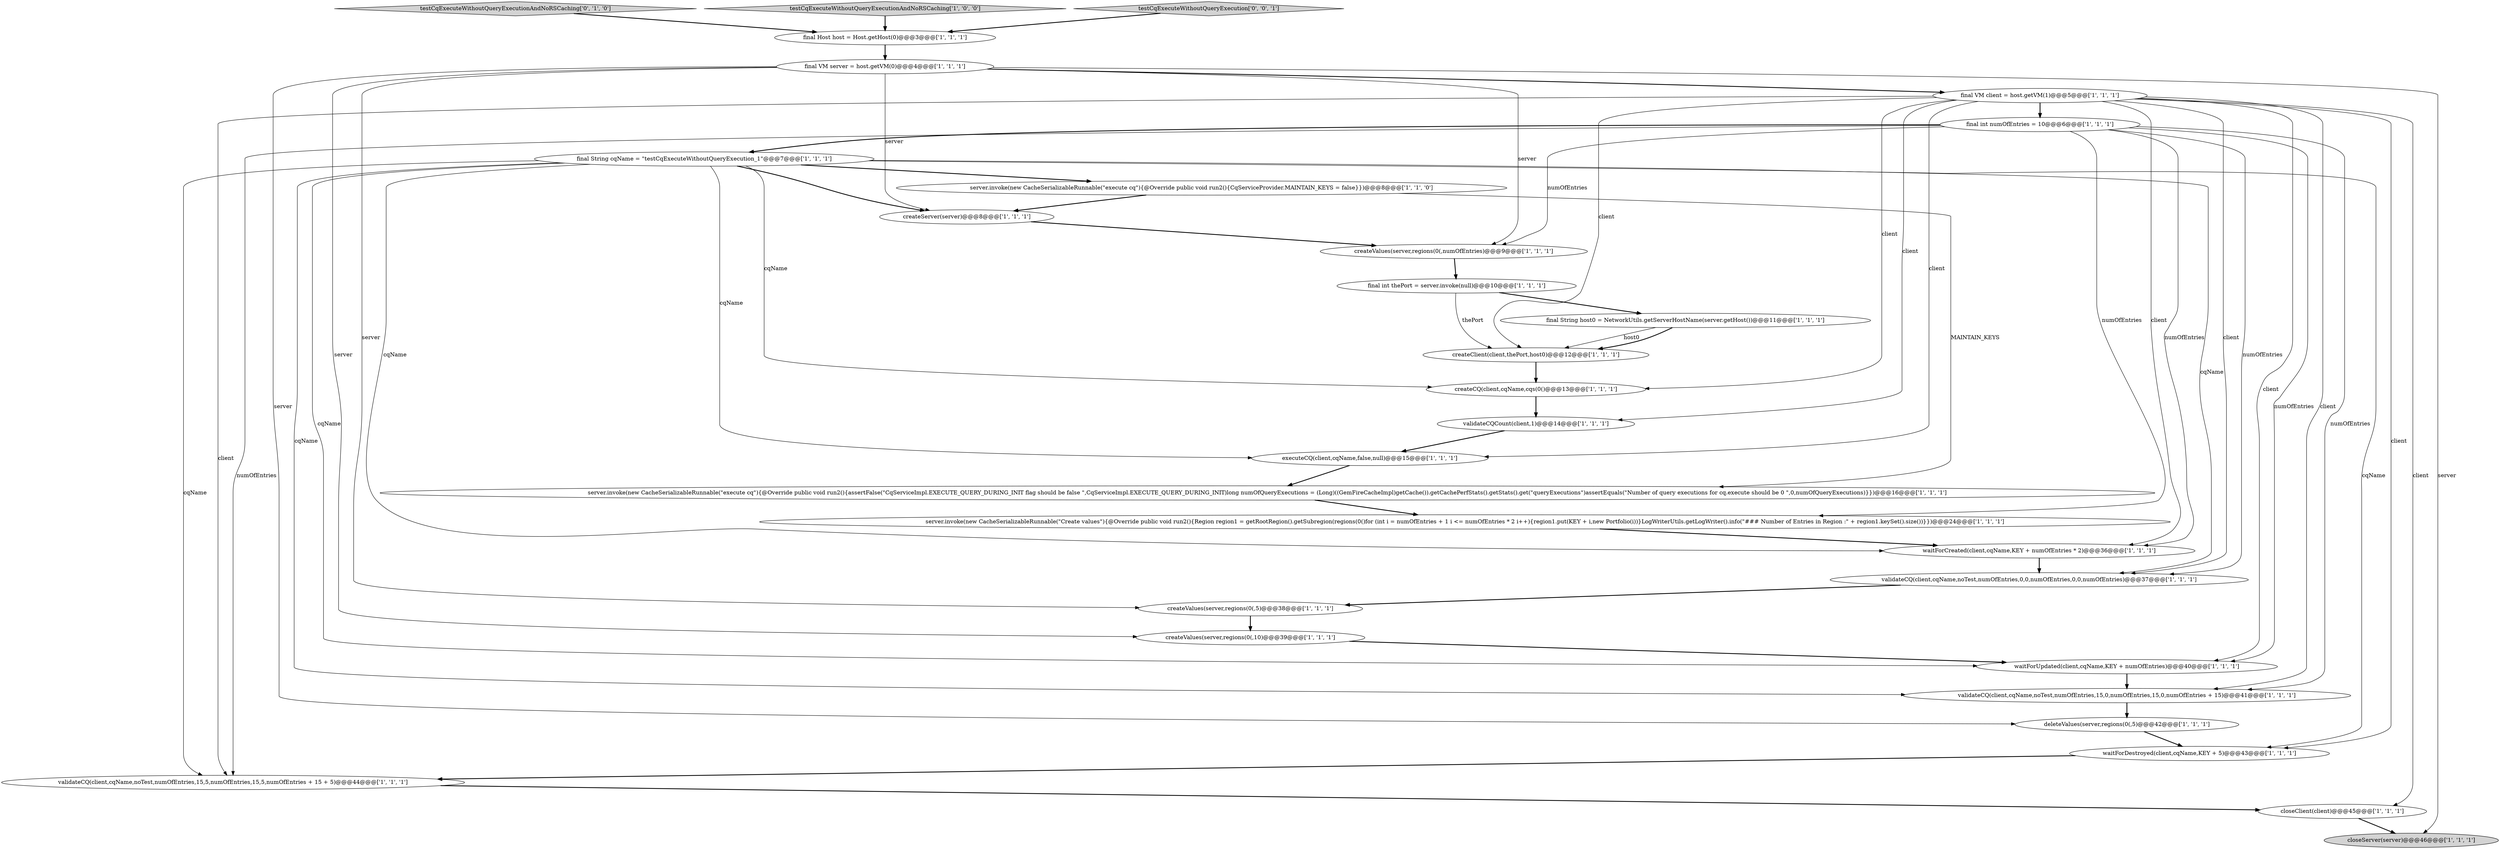 digraph {
22 [style = filled, label = "waitForCreated(client,cqName,KEY + numOfEntries * 2)@@@36@@@['1', '1', '1']", fillcolor = white, shape = ellipse image = "AAA0AAABBB1BBB"];
15 [style = filled, label = "deleteValues(server,regions(0(,5)@@@42@@@['1', '1', '1']", fillcolor = white, shape = ellipse image = "AAA0AAABBB1BBB"];
28 [style = filled, label = "testCqExecuteWithoutQueryExecutionAndNoRSCaching['0', '1', '0']", fillcolor = lightgray, shape = diamond image = "AAA0AAABBB2BBB"];
16 [style = filled, label = "final String cqName = \"testCqExecuteWithoutQueryExecution_1\"@@@7@@@['1', '1', '1']", fillcolor = white, shape = ellipse image = "AAA0AAABBB1BBB"];
10 [style = filled, label = "server.invoke(new CacheSerializableRunnable(\"execute cq\"){@Override public void run2(){assertFalse(\"CqServiceImpl.EXECUTE_QUERY_DURING_INIT flag should be false \",CqServiceImpl.EXECUTE_QUERY_DURING_INIT)long numOfQueryExecutions = (Long)((GemFireCacheImpl)getCache()).getCachePerfStats().getStats().get(\"queryExecutions\")assertEquals(\"Number of query executions for cq.execute should be 0 \",0,numOfQueryExecutions)}})@@@16@@@['1', '1', '1']", fillcolor = white, shape = ellipse image = "AAA0AAABBB1BBB"];
17 [style = filled, label = "testCqExecuteWithoutQueryExecutionAndNoRSCaching['1', '0', '0']", fillcolor = lightgray, shape = diamond image = "AAA0AAABBB1BBB"];
2 [style = filled, label = "waitForUpdated(client,cqName,KEY + numOfEntries)@@@40@@@['1', '1', '1']", fillcolor = white, shape = ellipse image = "AAA0AAABBB1BBB"];
24 [style = filled, label = "closeClient(client)@@@45@@@['1', '1', '1']", fillcolor = white, shape = ellipse image = "AAA0AAABBB1BBB"];
26 [style = filled, label = "createServer(server)@@@8@@@['1', '1', '1']", fillcolor = white, shape = ellipse image = "AAA0AAABBB1BBB"];
20 [style = filled, label = "server.invoke(new CacheSerializableRunnable(\"Create values\"){@Override public void run2(){Region region1 = getRootRegion().getSubregion(regions(0()for (int i = numOfEntries + 1 i <= numOfEntries * 2 i++){region1.put(KEY + i,new Portfolio(i))}LogWriterUtils.getLogWriter().info(\"### Number of Entries in Region :\" + region1.keySet().size())}})@@@24@@@['1', '1', '1']", fillcolor = white, shape = ellipse image = "AAA0AAABBB1BBB"];
11 [style = filled, label = "executeCQ(client,cqName,false,null)@@@15@@@['1', '1', '1']", fillcolor = white, shape = ellipse image = "AAA0AAABBB1BBB"];
1 [style = filled, label = "final VM server = host.getVM(0)@@@4@@@['1', '1', '1']", fillcolor = white, shape = ellipse image = "AAA0AAABBB1BBB"];
7 [style = filled, label = "final int thePort = server.invoke(null)@@@10@@@['1', '1', '1']", fillcolor = white, shape = ellipse image = "AAA0AAABBB1BBB"];
9 [style = filled, label = "createClient(client,thePort,host0)@@@12@@@['1', '1', '1']", fillcolor = white, shape = ellipse image = "AAA0AAABBB1BBB"];
4 [style = filled, label = "validateCQCount(client,1)@@@14@@@['1', '1', '1']", fillcolor = white, shape = ellipse image = "AAA0AAABBB1BBB"];
21 [style = filled, label = "server.invoke(new CacheSerializableRunnable(\"execute cq\"){@Override public void run2(){CqServiceProvider.MAINTAIN_KEYS = false}})@@@8@@@['1', '1', '0']", fillcolor = white, shape = ellipse image = "AAA0AAABBB1BBB"];
3 [style = filled, label = "final Host host = Host.getHost(0)@@@3@@@['1', '1', '1']", fillcolor = white, shape = ellipse image = "AAA0AAABBB1BBB"];
23 [style = filled, label = "createCQ(client,cqName,cqs(0()@@@13@@@['1', '1', '1']", fillcolor = white, shape = ellipse image = "AAA0AAABBB1BBB"];
19 [style = filled, label = "validateCQ(client,cqName,noTest,numOfEntries,15,5,numOfEntries,15,5,numOfEntries + 15 + 5)@@@44@@@['1', '1', '1']", fillcolor = white, shape = ellipse image = "AAA0AAABBB1BBB"];
29 [style = filled, label = "testCqExecuteWithoutQueryExecution['0', '0', '1']", fillcolor = lightgray, shape = diamond image = "AAA0AAABBB3BBB"];
8 [style = filled, label = "createValues(server,regions(0(,10)@@@39@@@['1', '1', '1']", fillcolor = white, shape = ellipse image = "AAA0AAABBB1BBB"];
5 [style = filled, label = "validateCQ(client,cqName,noTest,numOfEntries,15,0,numOfEntries,15,0,numOfEntries + 15)@@@41@@@['1', '1', '1']", fillcolor = white, shape = ellipse image = "AAA0AAABBB1BBB"];
13 [style = filled, label = "closeServer(server)@@@46@@@['1', '1', '1']", fillcolor = lightgray, shape = ellipse image = "AAA0AAABBB1BBB"];
12 [style = filled, label = "final VM client = host.getVM(1)@@@5@@@['1', '1', '1']", fillcolor = white, shape = ellipse image = "AAA0AAABBB1BBB"];
18 [style = filled, label = "final int numOfEntries = 10@@@6@@@['1', '1', '1']", fillcolor = white, shape = ellipse image = "AAA0AAABBB1BBB"];
14 [style = filled, label = "final String host0 = NetworkUtils.getServerHostName(server.getHost())@@@11@@@['1', '1', '1']", fillcolor = white, shape = ellipse image = "AAA0AAABBB1BBB"];
0 [style = filled, label = "createValues(server,regions(0(,numOfEntries)@@@9@@@['1', '1', '1']", fillcolor = white, shape = ellipse image = "AAA0AAABBB1BBB"];
6 [style = filled, label = "waitForDestroyed(client,cqName,KEY + 5)@@@43@@@['1', '1', '1']", fillcolor = white, shape = ellipse image = "AAA0AAABBB1BBB"];
27 [style = filled, label = "validateCQ(client,cqName,noTest,numOfEntries,0,0,numOfEntries,0,0,numOfEntries)@@@37@@@['1', '1', '1']", fillcolor = white, shape = ellipse image = "AAA0AAABBB1BBB"];
25 [style = filled, label = "createValues(server,regions(0(,5)@@@38@@@['1', '1', '1']", fillcolor = white, shape = ellipse image = "AAA0AAABBB1BBB"];
1->26 [style = solid, label="server"];
1->0 [style = solid, label="server"];
28->3 [style = bold, label=""];
7->9 [style = solid, label="thePort"];
24->13 [style = bold, label=""];
16->23 [style = solid, label="cqName"];
29->3 [style = bold, label=""];
18->20 [style = solid, label="numOfEntries"];
18->19 [style = solid, label="numOfEntries"];
27->25 [style = bold, label=""];
16->26 [style = bold, label=""];
12->23 [style = solid, label="client"];
12->11 [style = solid, label="client"];
16->27 [style = solid, label="cqName"];
0->7 [style = bold, label=""];
2->5 [style = bold, label=""];
1->12 [style = bold, label=""];
16->2 [style = solid, label="cqName"];
12->27 [style = solid, label="client"];
4->11 [style = bold, label=""];
12->5 [style = solid, label="client"];
22->27 [style = bold, label=""];
18->22 [style = solid, label="numOfEntries"];
20->22 [style = bold, label=""];
12->2 [style = solid, label="client"];
12->24 [style = solid, label="client"];
18->5 [style = solid, label="numOfEntries"];
14->9 [style = solid, label="host0"];
16->6 [style = solid, label="cqName"];
14->9 [style = bold, label=""];
12->4 [style = solid, label="client"];
19->24 [style = bold, label=""];
6->19 [style = bold, label=""];
17->3 [style = bold, label=""];
12->9 [style = solid, label="client"];
1->15 [style = solid, label="server"];
15->6 [style = bold, label=""];
1->8 [style = solid, label="server"];
18->0 [style = solid, label="numOfEntries"];
3->1 [style = bold, label=""];
16->11 [style = solid, label="cqName"];
7->14 [style = bold, label=""];
1->13 [style = solid, label="server"];
16->21 [style = bold, label=""];
11->10 [style = bold, label=""];
8->2 [style = bold, label=""];
18->27 [style = solid, label="numOfEntries"];
1->25 [style = solid, label="server"];
21->26 [style = bold, label=""];
12->22 [style = solid, label="client"];
21->10 [style = solid, label="MAINTAIN_KEYS"];
18->16 [style = bold, label=""];
12->18 [style = bold, label=""];
16->19 [style = solid, label="cqName"];
25->8 [style = bold, label=""];
9->23 [style = bold, label=""];
16->5 [style = solid, label="cqName"];
12->6 [style = solid, label="client"];
23->4 [style = bold, label=""];
16->22 [style = solid, label="cqName"];
12->19 [style = solid, label="client"];
26->0 [style = bold, label=""];
5->15 [style = bold, label=""];
18->2 [style = solid, label="numOfEntries"];
10->20 [style = bold, label=""];
}
